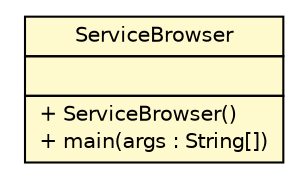 #!/usr/local/bin/dot
#
# Class diagram 
# Generated by UMLGraph version R5_6 (http://www.umlgraph.org/)
#

digraph G {
	edge [fontname="Helvetica",fontsize=10,labelfontname="Helvetica",labelfontsize=10];
	node [fontname="Helvetica",fontsize=10,shape=plaintext];
	nodesep=0.25;
	ranksep=0.5;
	// sorcer.ssb.ServiceBrowser
	c461343 [label=<<table title="sorcer.ssb.ServiceBrowser" border="0" cellborder="1" cellspacing="0" cellpadding="2" port="p" bgcolor="lemonChiffon" href="./ServiceBrowser.html">
		<tr><td><table border="0" cellspacing="0" cellpadding="1">
<tr><td align="center" balign="center"> ServiceBrowser </td></tr>
		</table></td></tr>
		<tr><td><table border="0" cellspacing="0" cellpadding="1">
<tr><td align="left" balign="left">  </td></tr>
		</table></td></tr>
		<tr><td><table border="0" cellspacing="0" cellpadding="1">
<tr><td align="left" balign="left"> + ServiceBrowser() </td></tr>
<tr><td align="left" balign="left"> + main(args : String[]) </td></tr>
		</table></td></tr>
		</table>>, URL="./ServiceBrowser.html", fontname="Helvetica", fontcolor="black", fontsize=10.0];
}

